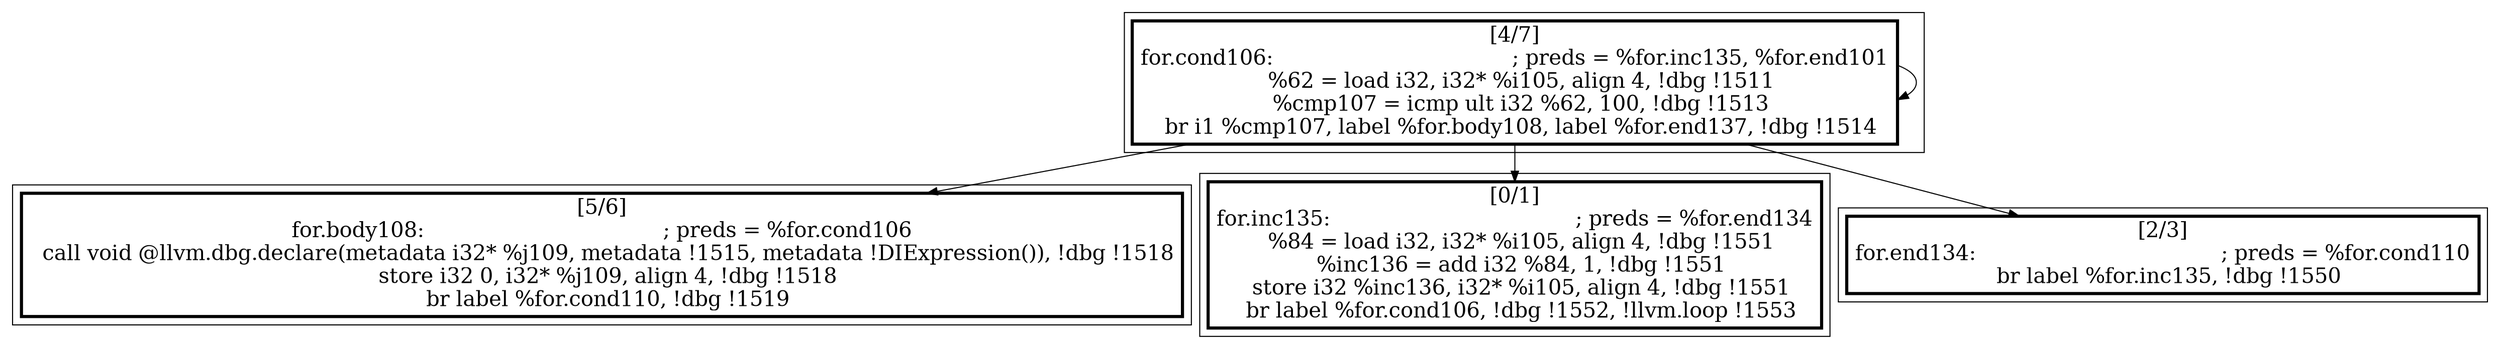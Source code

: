 
digraph G {



node943->node944 [ ]
node943->node943 [ ]
node943->node941 [ ]
node943->node942 [ ]


subgraph cluster3 {


node944 [penwidth=3.0,fontsize=20,shape=rectangle,label="[5/6]
for.body108:                                      ; preds = %for.cond106
  call void @llvm.dbg.declare(metadata i32* %j109, metadata !1515, metadata !DIExpression()), !dbg !1518
  store i32 0, i32* %j109, align 4, !dbg !1518
  br label %for.cond110, !dbg !1519
" ]



}

subgraph cluster2 {


node943 [penwidth=3.0,fontsize=20,shape=rectangle,label="[4/7]
for.cond106:                                      ; preds = %for.inc135, %for.end101
  %62 = load i32, i32* %i105, align 4, !dbg !1511
  %cmp107 = icmp ult i32 %62, 100, !dbg !1513
  br i1 %cmp107, label %for.body108, label %for.end137, !dbg !1514
" ]



}

subgraph cluster0 {


node941 [penwidth=3.0,fontsize=20,shape=rectangle,label="[0/1]
for.inc135:                                       ; preds = %for.end134
  %84 = load i32, i32* %i105, align 4, !dbg !1551
  %inc136 = add i32 %84, 1, !dbg !1551
  store i32 %inc136, i32* %i105, align 4, !dbg !1551
  br label %for.cond106, !dbg !1552, !llvm.loop !1553
" ]



}

subgraph cluster1 {


node942 [penwidth=3.0,fontsize=20,shape=rectangle,label="[2/3]
for.end134:                                       ; preds = %for.cond110
  br label %for.inc135, !dbg !1550
" ]



}

}
